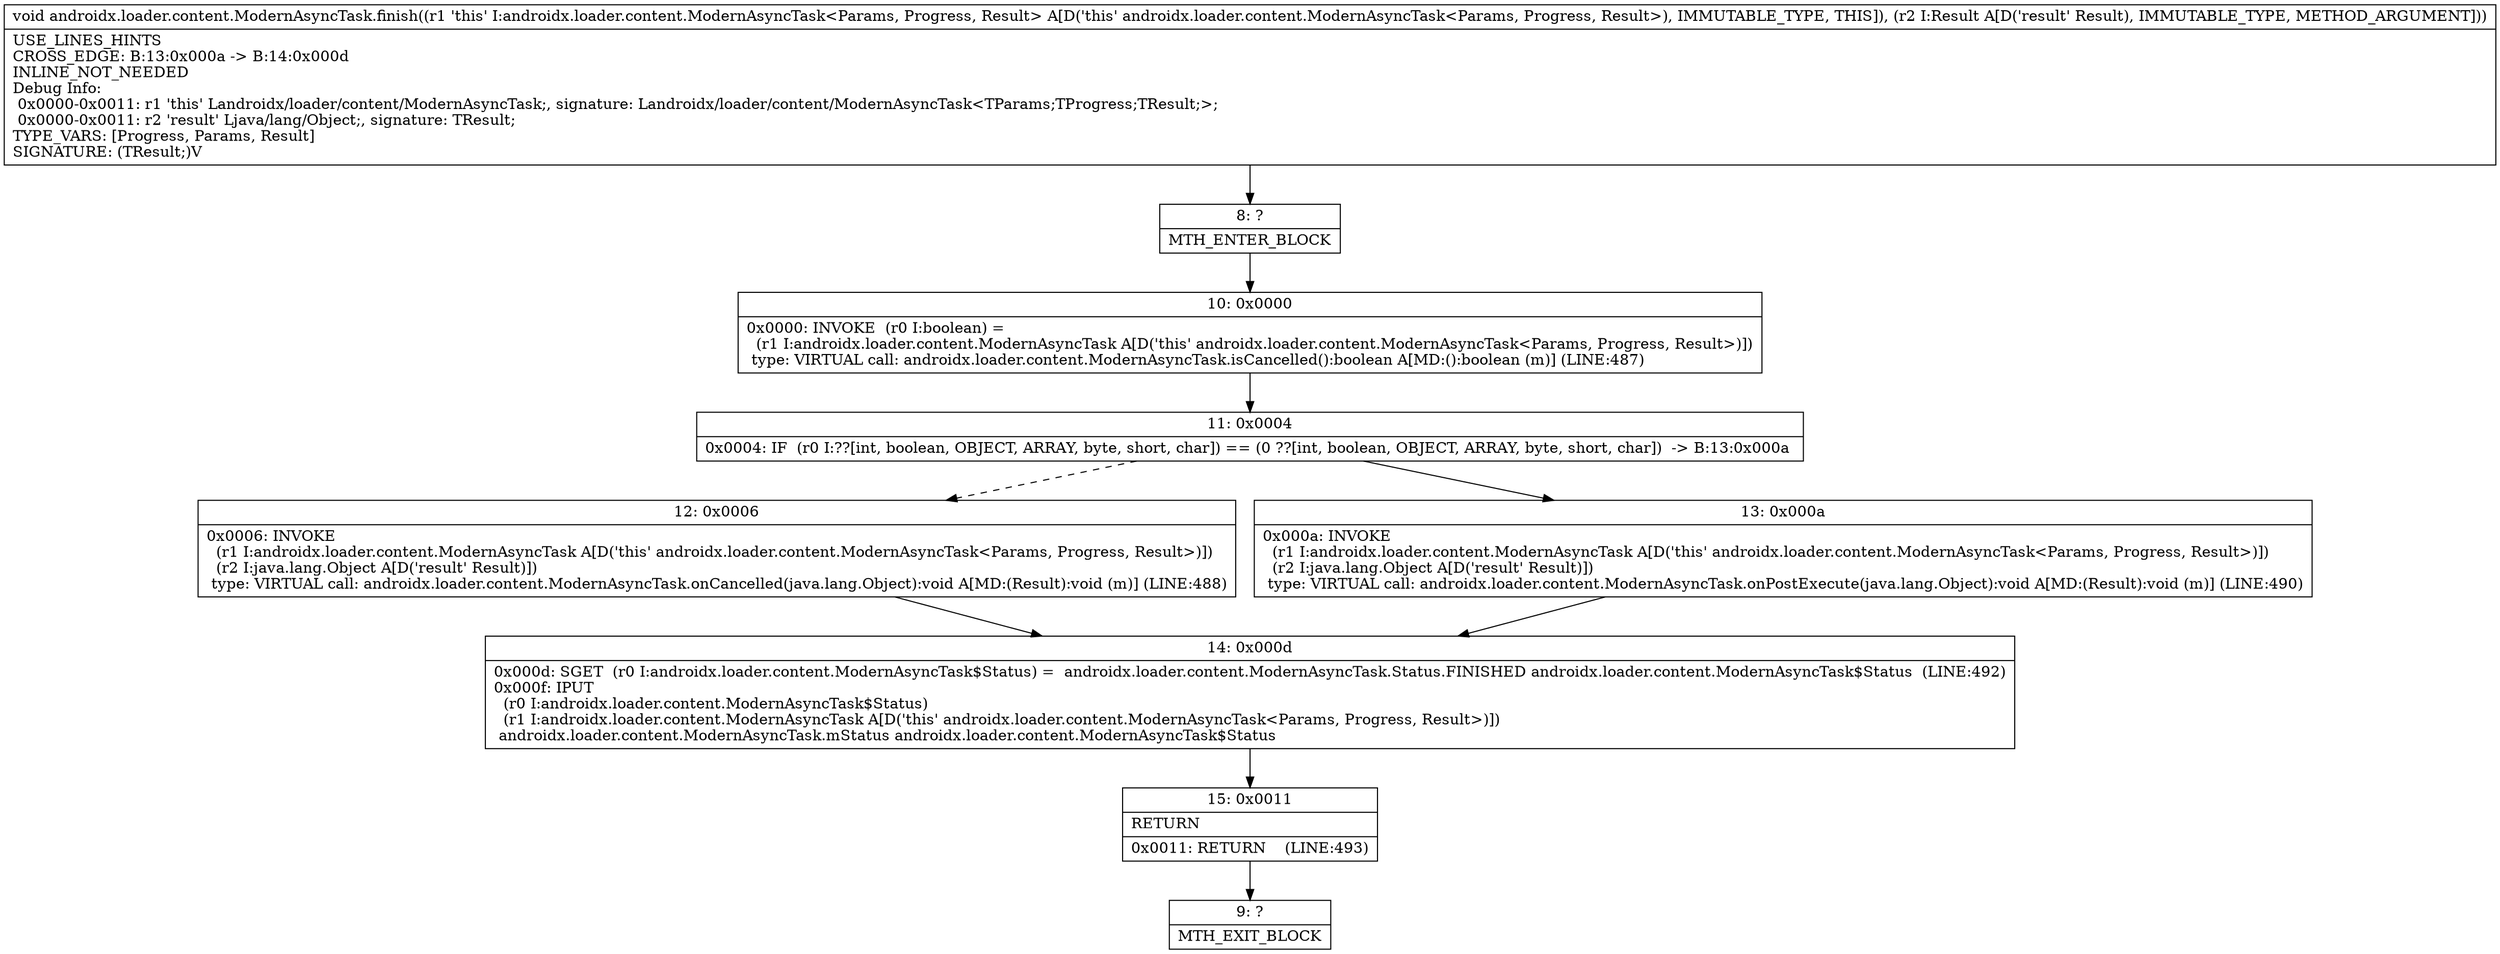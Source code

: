 digraph "CFG forandroidx.loader.content.ModernAsyncTask.finish(Ljava\/lang\/Object;)V" {
Node_8 [shape=record,label="{8\:\ ?|MTH_ENTER_BLOCK\l}"];
Node_10 [shape=record,label="{10\:\ 0x0000|0x0000: INVOKE  (r0 I:boolean) = \l  (r1 I:androidx.loader.content.ModernAsyncTask A[D('this' androidx.loader.content.ModernAsyncTask\<Params, Progress, Result\>)])\l type: VIRTUAL call: androidx.loader.content.ModernAsyncTask.isCancelled():boolean A[MD:():boolean (m)] (LINE:487)\l}"];
Node_11 [shape=record,label="{11\:\ 0x0004|0x0004: IF  (r0 I:??[int, boolean, OBJECT, ARRAY, byte, short, char]) == (0 ??[int, boolean, OBJECT, ARRAY, byte, short, char])  \-\> B:13:0x000a \l}"];
Node_12 [shape=record,label="{12\:\ 0x0006|0x0006: INVOKE  \l  (r1 I:androidx.loader.content.ModernAsyncTask A[D('this' androidx.loader.content.ModernAsyncTask\<Params, Progress, Result\>)])\l  (r2 I:java.lang.Object A[D('result' Result)])\l type: VIRTUAL call: androidx.loader.content.ModernAsyncTask.onCancelled(java.lang.Object):void A[MD:(Result):void (m)] (LINE:488)\l}"];
Node_14 [shape=record,label="{14\:\ 0x000d|0x000d: SGET  (r0 I:androidx.loader.content.ModernAsyncTask$Status) =  androidx.loader.content.ModernAsyncTask.Status.FINISHED androidx.loader.content.ModernAsyncTask$Status  (LINE:492)\l0x000f: IPUT  \l  (r0 I:androidx.loader.content.ModernAsyncTask$Status)\l  (r1 I:androidx.loader.content.ModernAsyncTask A[D('this' androidx.loader.content.ModernAsyncTask\<Params, Progress, Result\>)])\l androidx.loader.content.ModernAsyncTask.mStatus androidx.loader.content.ModernAsyncTask$Status \l}"];
Node_15 [shape=record,label="{15\:\ 0x0011|RETURN\l|0x0011: RETURN    (LINE:493)\l}"];
Node_9 [shape=record,label="{9\:\ ?|MTH_EXIT_BLOCK\l}"];
Node_13 [shape=record,label="{13\:\ 0x000a|0x000a: INVOKE  \l  (r1 I:androidx.loader.content.ModernAsyncTask A[D('this' androidx.loader.content.ModernAsyncTask\<Params, Progress, Result\>)])\l  (r2 I:java.lang.Object A[D('result' Result)])\l type: VIRTUAL call: androidx.loader.content.ModernAsyncTask.onPostExecute(java.lang.Object):void A[MD:(Result):void (m)] (LINE:490)\l}"];
MethodNode[shape=record,label="{void androidx.loader.content.ModernAsyncTask.finish((r1 'this' I:androidx.loader.content.ModernAsyncTask\<Params, Progress, Result\> A[D('this' androidx.loader.content.ModernAsyncTask\<Params, Progress, Result\>), IMMUTABLE_TYPE, THIS]), (r2 I:Result A[D('result' Result), IMMUTABLE_TYPE, METHOD_ARGUMENT]))  | USE_LINES_HINTS\lCROSS_EDGE: B:13:0x000a \-\> B:14:0x000d\lINLINE_NOT_NEEDED\lDebug Info:\l  0x0000\-0x0011: r1 'this' Landroidx\/loader\/content\/ModernAsyncTask;, signature: Landroidx\/loader\/content\/ModernAsyncTask\<TParams;TProgress;TResult;\>;\l  0x0000\-0x0011: r2 'result' Ljava\/lang\/Object;, signature: TResult;\lTYPE_VARS: [Progress, Params, Result]\lSIGNATURE: (TResult;)V\l}"];
MethodNode -> Node_8;Node_8 -> Node_10;
Node_10 -> Node_11;
Node_11 -> Node_12[style=dashed];
Node_11 -> Node_13;
Node_12 -> Node_14;
Node_14 -> Node_15;
Node_15 -> Node_9;
Node_13 -> Node_14;
}

